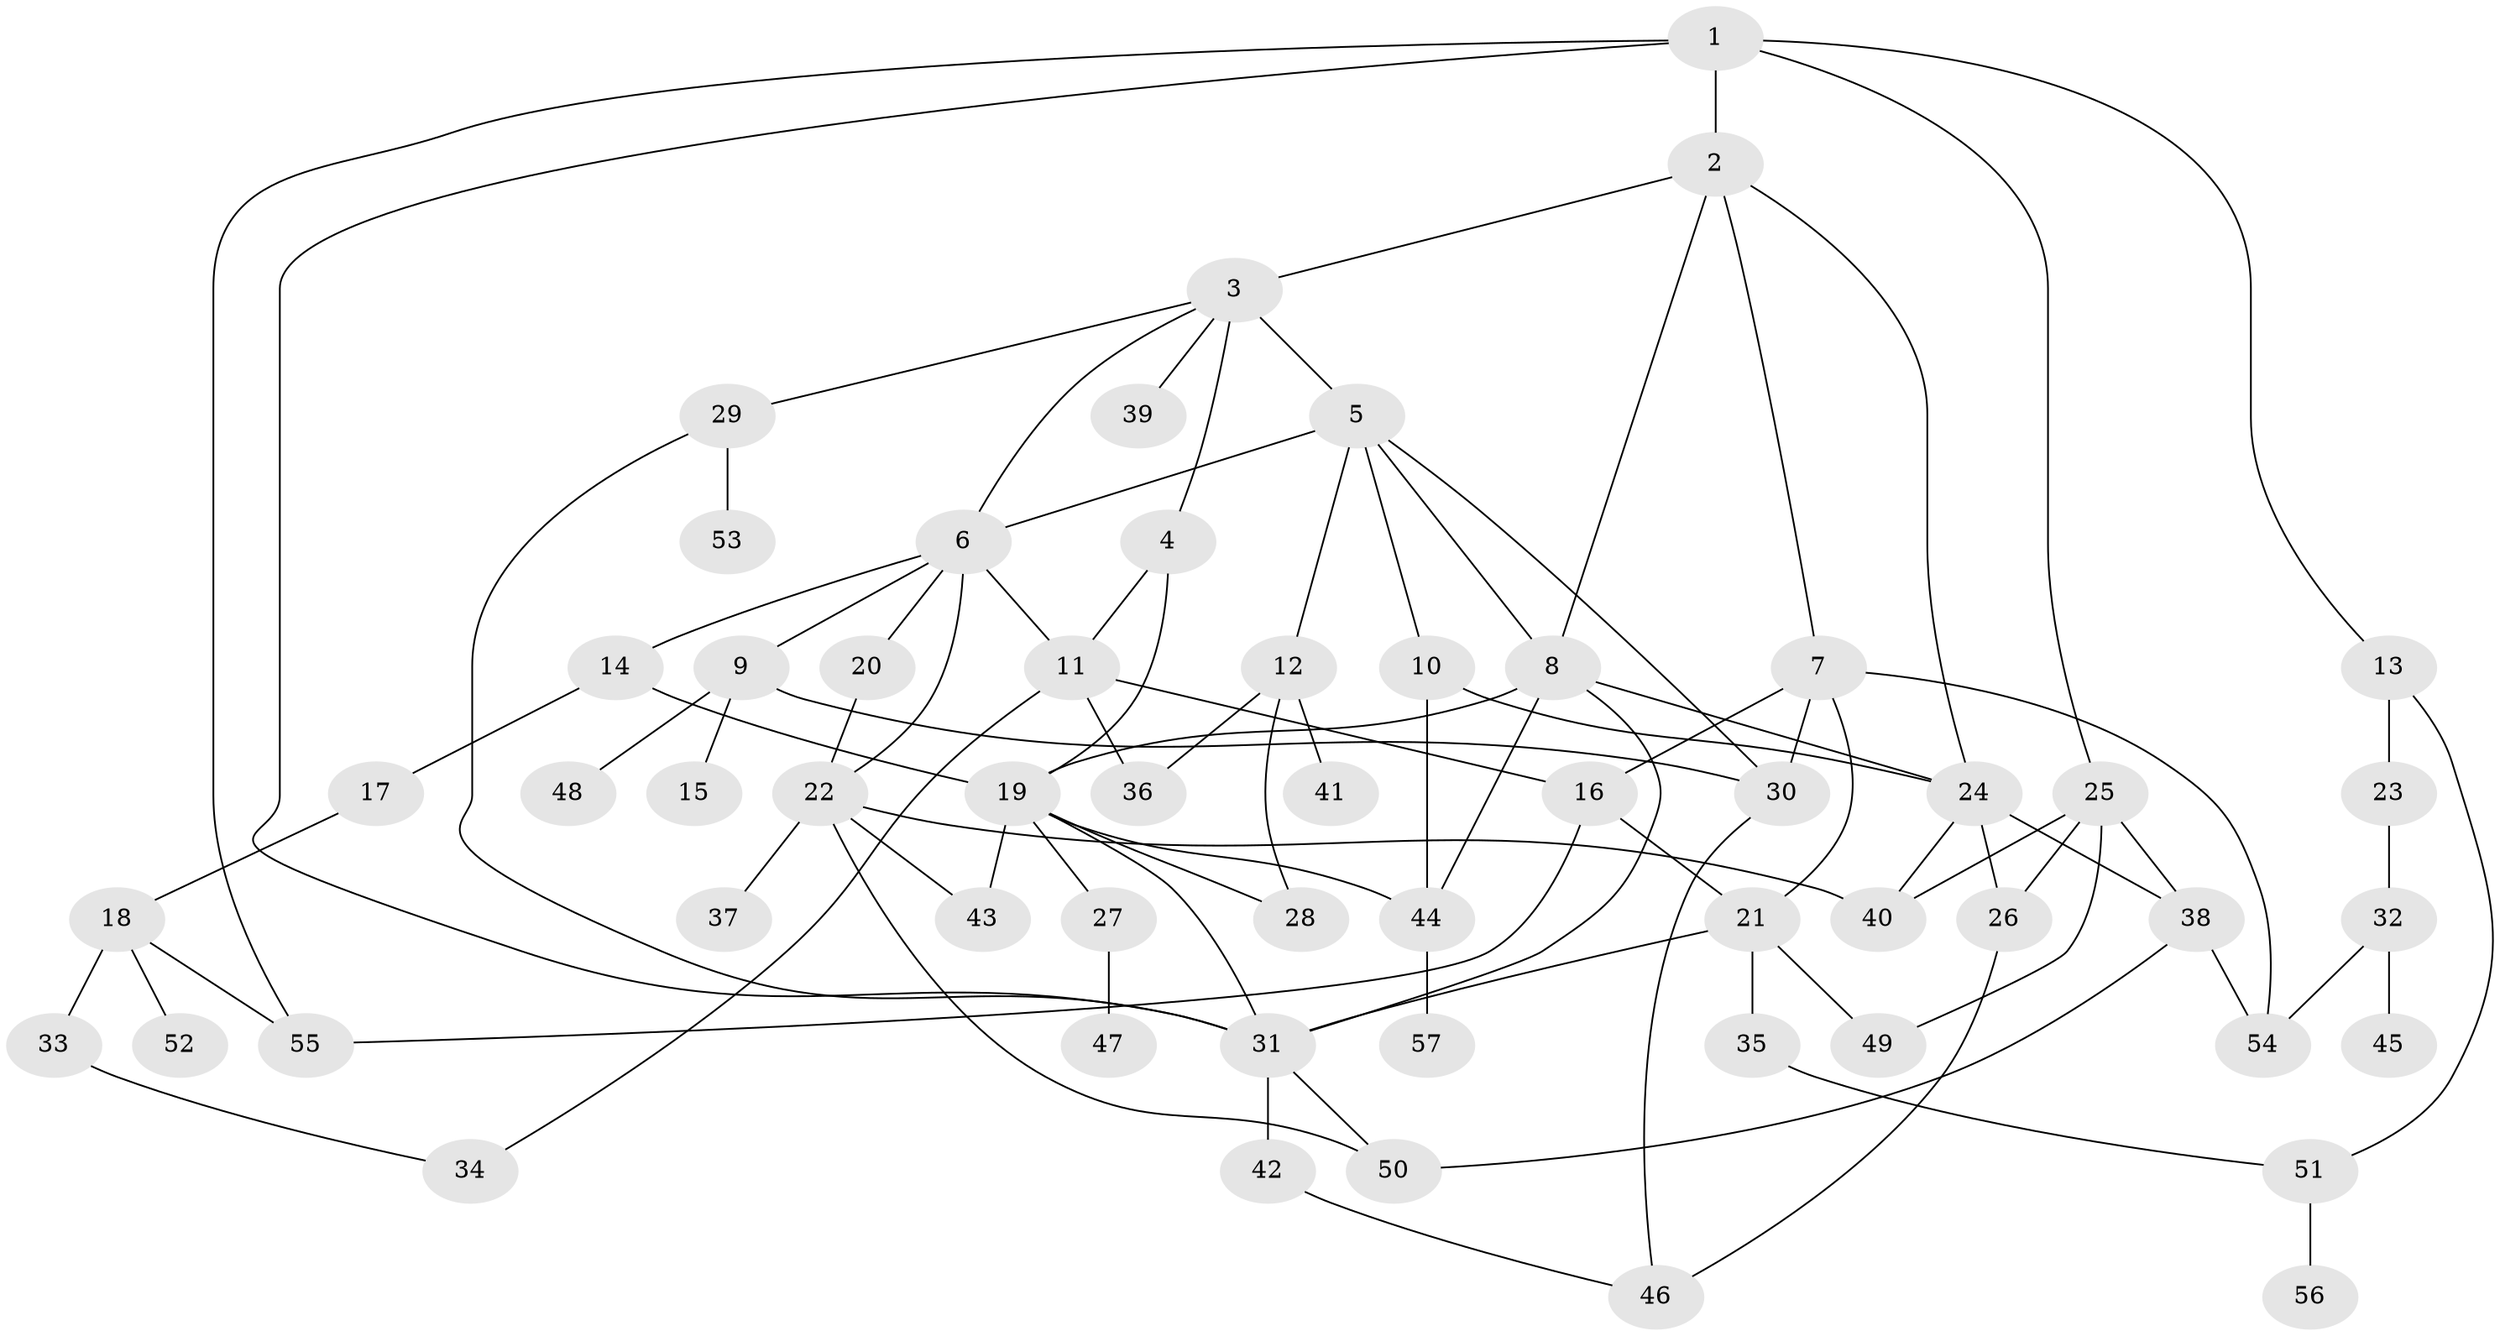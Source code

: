 // original degree distribution, {4: 0.10619469026548672, 7: 0.017699115044247787, 6: 0.017699115044247787, 5: 0.07964601769911504, 8: 0.017699115044247787, 3: 0.20353982300884957, 2: 0.3274336283185841, 1: 0.23008849557522124}
// Generated by graph-tools (version 1.1) at 2025/34/03/09/25 02:34:09]
// undirected, 57 vertices, 92 edges
graph export_dot {
graph [start="1"]
  node [color=gray90,style=filled];
  1;
  2;
  3;
  4;
  5;
  6;
  7;
  8;
  9;
  10;
  11;
  12;
  13;
  14;
  15;
  16;
  17;
  18;
  19;
  20;
  21;
  22;
  23;
  24;
  25;
  26;
  27;
  28;
  29;
  30;
  31;
  32;
  33;
  34;
  35;
  36;
  37;
  38;
  39;
  40;
  41;
  42;
  43;
  44;
  45;
  46;
  47;
  48;
  49;
  50;
  51;
  52;
  53;
  54;
  55;
  56;
  57;
  1 -- 2 [weight=1.0];
  1 -- 13 [weight=1.0];
  1 -- 25 [weight=1.0];
  1 -- 31 [weight=1.0];
  1 -- 55 [weight=1.0];
  2 -- 3 [weight=2.0];
  2 -- 7 [weight=1.0];
  2 -- 8 [weight=1.0];
  2 -- 24 [weight=1.0];
  3 -- 4 [weight=1.0];
  3 -- 5 [weight=1.0];
  3 -- 6 [weight=1.0];
  3 -- 29 [weight=1.0];
  3 -- 39 [weight=1.0];
  4 -- 11 [weight=1.0];
  4 -- 19 [weight=1.0];
  5 -- 6 [weight=1.0];
  5 -- 8 [weight=1.0];
  5 -- 10 [weight=1.0];
  5 -- 12 [weight=1.0];
  5 -- 30 [weight=1.0];
  6 -- 9 [weight=1.0];
  6 -- 11 [weight=1.0];
  6 -- 14 [weight=1.0];
  6 -- 20 [weight=1.0];
  6 -- 22 [weight=1.0];
  7 -- 16 [weight=1.0];
  7 -- 21 [weight=2.0];
  7 -- 30 [weight=1.0];
  7 -- 54 [weight=1.0];
  8 -- 19 [weight=1.0];
  8 -- 24 [weight=1.0];
  8 -- 31 [weight=1.0];
  8 -- 44 [weight=1.0];
  9 -- 15 [weight=1.0];
  9 -- 30 [weight=1.0];
  9 -- 48 [weight=1.0];
  10 -- 24 [weight=2.0];
  10 -- 44 [weight=1.0];
  11 -- 16 [weight=1.0];
  11 -- 34 [weight=1.0];
  11 -- 36 [weight=1.0];
  12 -- 28 [weight=1.0];
  12 -- 36 [weight=1.0];
  12 -- 41 [weight=1.0];
  13 -- 23 [weight=1.0];
  13 -- 51 [weight=1.0];
  14 -- 17 [weight=1.0];
  14 -- 19 [weight=1.0];
  16 -- 21 [weight=1.0];
  16 -- 55 [weight=1.0];
  17 -- 18 [weight=1.0];
  18 -- 33 [weight=1.0];
  18 -- 52 [weight=1.0];
  18 -- 55 [weight=1.0];
  19 -- 27 [weight=1.0];
  19 -- 28 [weight=2.0];
  19 -- 31 [weight=1.0];
  19 -- 43 [weight=1.0];
  19 -- 44 [weight=1.0];
  20 -- 22 [weight=1.0];
  21 -- 31 [weight=1.0];
  21 -- 35 [weight=1.0];
  21 -- 49 [weight=1.0];
  22 -- 37 [weight=1.0];
  22 -- 40 [weight=1.0];
  22 -- 43 [weight=1.0];
  22 -- 50 [weight=1.0];
  23 -- 32 [weight=1.0];
  24 -- 26 [weight=1.0];
  24 -- 38 [weight=1.0];
  24 -- 40 [weight=1.0];
  25 -- 26 [weight=1.0];
  25 -- 38 [weight=2.0];
  25 -- 40 [weight=1.0];
  25 -- 49 [weight=1.0];
  26 -- 46 [weight=1.0];
  27 -- 47 [weight=1.0];
  29 -- 31 [weight=1.0];
  29 -- 53 [weight=1.0];
  30 -- 46 [weight=1.0];
  31 -- 42 [weight=1.0];
  31 -- 50 [weight=1.0];
  32 -- 45 [weight=1.0];
  32 -- 54 [weight=1.0];
  33 -- 34 [weight=1.0];
  35 -- 51 [weight=1.0];
  38 -- 50 [weight=1.0];
  38 -- 54 [weight=1.0];
  42 -- 46 [weight=1.0];
  44 -- 57 [weight=1.0];
  51 -- 56 [weight=1.0];
}
